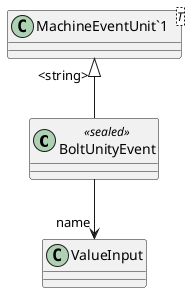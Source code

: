 @startuml
class BoltUnityEvent <<sealed>> {
}
class "MachineEventUnit`1"<T> {
}
"MachineEventUnit`1" "<string>" <|-- BoltUnityEvent
BoltUnityEvent --> "name" ValueInput
@enduml
